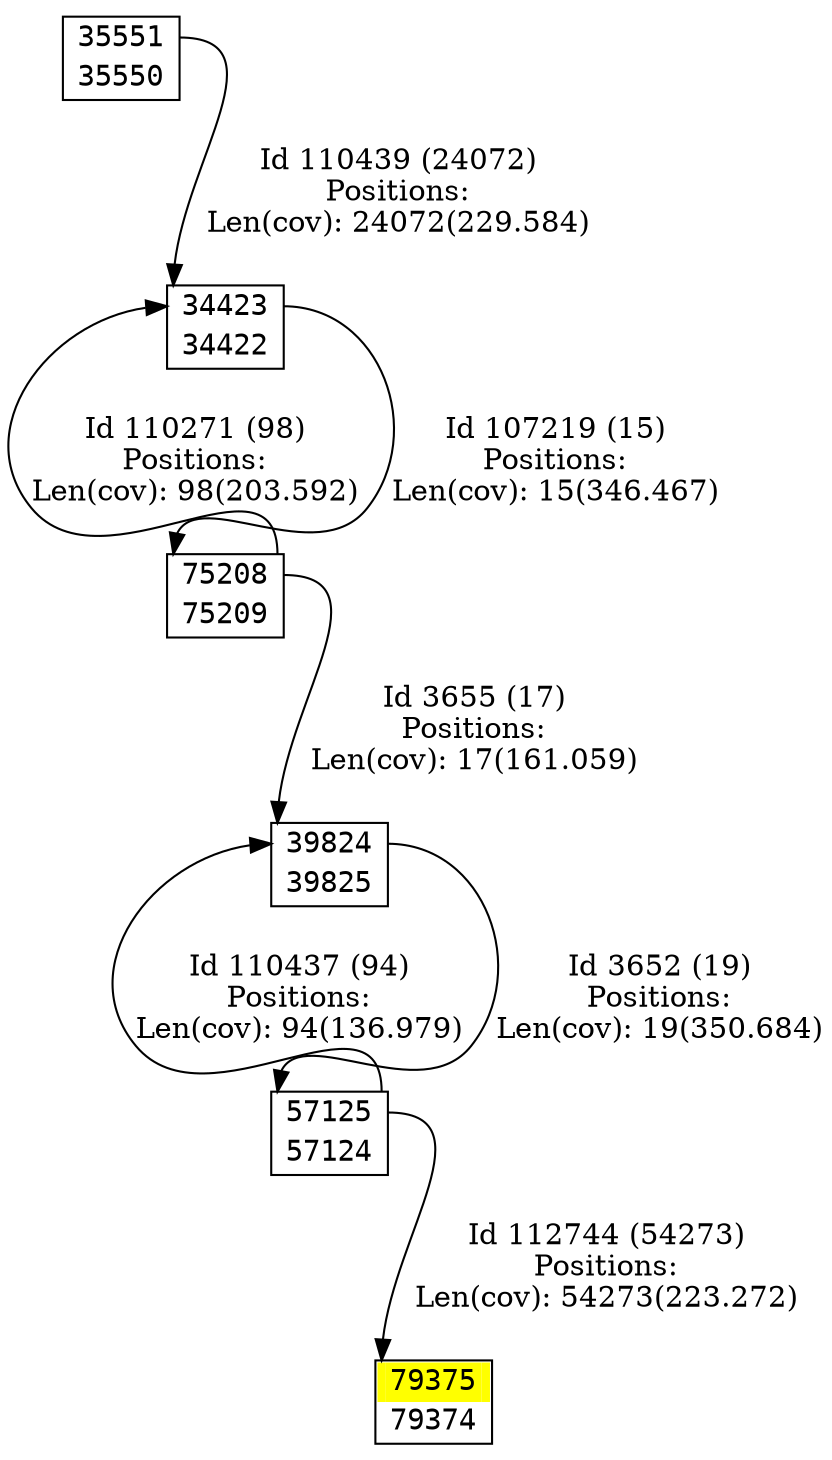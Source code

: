 digraph graph_picture {
node[fontname=<Courier> ,penwidth=<1.8> ,shape=<plaintext> ]
vertex_34422_34423[label=<<TABLE BORDER="1" CELLSPACING="0" >
<TR><TD BORDER="0" PORT = "port_34423_in" color="white" bgcolor="white" ></TD><TD BORDER="0" color="white" bgcolor="white" >34423</TD><TD BORDER="0" PORT = "port_34423_out" color="white" bgcolor="white" ></TD></TR>
<TR><TD BORDER="0" PORT = "port_34422_out" color="white" bgcolor="white" ></TD><TD BORDER="0" color="white" bgcolor="white" >34422</TD><TD BORDER="0" PORT = "port_34422_in" color="white" bgcolor="white" ></TD></TR>
</TABLE>> ,color=<black> ,URL=</vertex/34423.svg> ]
vertex_35550_35551[label=<<TABLE BORDER="1" CELLSPACING="0" >
<TR><TD BORDER="0" PORT = "port_35551_in" color="white" bgcolor="white" ></TD><TD BORDER="0" color="white" bgcolor="white" >35551</TD><TD BORDER="0" PORT = "port_35551_out" color="white" bgcolor="white" ></TD></TR>
<TR><TD BORDER="0" PORT = "port_35550_out" color="white" bgcolor="white" ></TD><TD BORDER="0" color="white" bgcolor="white" >35550</TD><TD BORDER="0" PORT = "port_35550_in" color="white" bgcolor="white" ></TD></TR>
</TABLE>> ,color=<black> ,URL=</vertex/35551.svg> ]
vertex_39824_39825[label=<<TABLE BORDER="1" CELLSPACING="0" >
<TR><TD BORDER="0" PORT = "port_39824_in" color="white" bgcolor="white" ></TD><TD BORDER="0" color="white" bgcolor="white" >39824</TD><TD BORDER="0" PORT = "port_39824_out" color="white" bgcolor="white" ></TD></TR>
<TR><TD BORDER="0" PORT = "port_39825_out" color="white" bgcolor="white" ></TD><TD BORDER="0" color="white" bgcolor="white" >39825</TD><TD BORDER="0" PORT = "port_39825_in" color="white" bgcolor="white" ></TD></TR>
</TABLE>> ,color=<black> ,URL=</vertex/39824.svg> ]
vertex_57124_57125[label=<<TABLE BORDER="1" CELLSPACING="0" >
<TR><TD BORDER="0" PORT = "port_57125_in" color="white" bgcolor="white" ></TD><TD BORDER="0" color="white" bgcolor="white" >57125</TD><TD BORDER="0" PORT = "port_57125_out" color="white" bgcolor="white" ></TD></TR>
<TR><TD BORDER="0" PORT = "port_57124_out" color="white" bgcolor="white" ></TD><TD BORDER="0" color="white" bgcolor="white" >57124</TD><TD BORDER="0" PORT = "port_57124_in" color="white" bgcolor="white" ></TD></TR>
</TABLE>> ,color=<black> ,URL=</vertex/57125.svg> ]
vertex_75208_75209[label=<<TABLE BORDER="1" CELLSPACING="0" >
<TR><TD BORDER="0" PORT = "port_75208_in" color="white" bgcolor="white" ></TD><TD BORDER="0" color="white" bgcolor="white" >75208</TD><TD BORDER="0" PORT = "port_75208_out" color="white" bgcolor="white" ></TD></TR>
<TR><TD BORDER="0" PORT = "port_75209_out" color="white" bgcolor="white" ></TD><TD BORDER="0" color="white" bgcolor="white" >75209</TD><TD BORDER="0" PORT = "port_75209_in" color="white" bgcolor="white" ></TD></TR>
</TABLE>> ,color=<black> ,URL=</vertex/75208.svg> ]
vertex_79374_79375[label=<<TABLE BORDER="1" CELLSPACING="0" >
<TR><TD BORDER="0" PORT = "port_79375_in" color="yellow" bgcolor="yellow" ></TD><TD BORDER="0" color="yellow" bgcolor="yellow" >79375</TD><TD BORDER="0" PORT = "port_79375_out" color="yellow" bgcolor="yellow" ></TD></TR>
<TR><TD BORDER="0" PORT = "port_79374_out" color="white" bgcolor="white" ></TD><TD BORDER="0" color="white" bgcolor="white" >79374</TD><TD BORDER="0" PORT = "port_79374_in" color="white" bgcolor="white" ></TD></TR>
</TABLE>> ,color=<black> ,URL=</vertex/79375.svg> ]
vertex_39824_39825:port_39824_out->vertex_57124_57125:port_57125_in[label="Id 3652 (19)\nPositions:\nLen(cov): 19(350.684)" ,color=<black> ]
vertex_75208_75209:port_75208_out->vertex_39824_39825:port_39824_in[label="Id 3655 (17)\nPositions:\nLen(cov): 17(161.059)" ,color=<black> ]
vertex_34422_34423:port_34423_out->vertex_75208_75209:port_75208_in[label="Id 107219 (15)\nPositions:\nLen(cov): 15(346.467)" ,color=<black> ]
vertex_75208_75209:port_75208_out->vertex_34422_34423:port_34423_in[label="Id 110271 (98)\nPositions:\nLen(cov): 98(203.592)" ,color=<black> ]
vertex_57124_57125:port_57125_out->vertex_39824_39825:port_39824_in[label="Id 110437 (94)\nPositions:\nLen(cov): 94(136.979)" ,color=<black> ]
vertex_35550_35551:port_35551_out->vertex_34422_34423:port_34423_in[label="Id 110439 (24072)\nPositions:\nLen(cov): 24072(229.584)" ,color=<black> ]
vertex_57124_57125:port_57125_out->vertex_79374_79375:port_79375_in[label="Id 112744 (54273)\nPositions:\nLen(cov): 54273(223.272)" ,color=<black> ]
}
